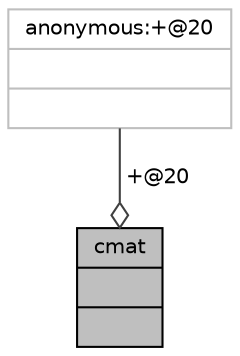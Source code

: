digraph "cmat"
{
 // INTERACTIVE_SVG=YES
  bgcolor="transparent";
  edge [fontname="Helvetica",fontsize="10",labelfontname="Helvetica",labelfontsize="10"];
  node [fontname="Helvetica",fontsize="10",shape=record];
  Node21 [label="{cmat\n||}",height=0.2,width=0.4,color="black", fillcolor="grey75", style="filled", fontcolor="black"];
  Node22 -> Node21 [color="grey25",fontsize="10",style="solid",label=" +@20" ,arrowhead="odiamond",fontname="Helvetica"];
  Node22 [label="{anonymous:+@20\n||}",height=0.2,width=0.4,color="grey75"];
}
